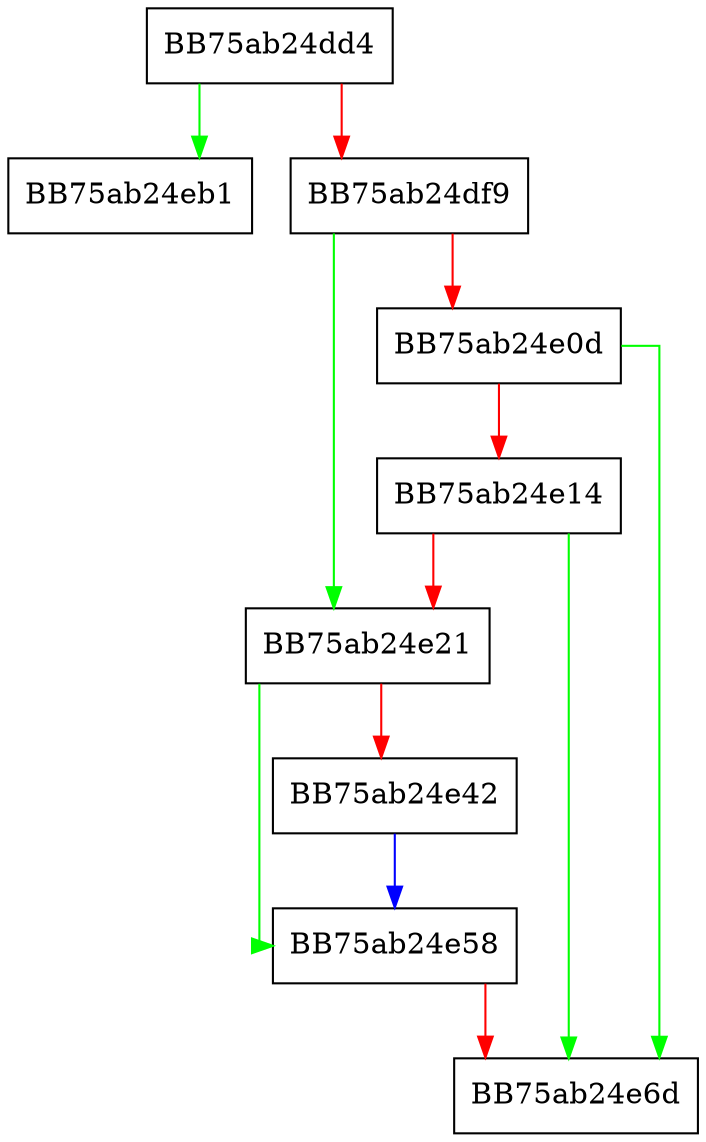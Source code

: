 digraph release {
  node [shape="box"];
  graph [splines=ortho];
  BB75ab24dd4 -> BB75ab24eb1 [color="green"];
  BB75ab24dd4 -> BB75ab24df9 [color="red"];
  BB75ab24df9 -> BB75ab24e21 [color="green"];
  BB75ab24df9 -> BB75ab24e0d [color="red"];
  BB75ab24e0d -> BB75ab24e6d [color="green"];
  BB75ab24e0d -> BB75ab24e14 [color="red"];
  BB75ab24e14 -> BB75ab24e6d [color="green"];
  BB75ab24e14 -> BB75ab24e21 [color="red"];
  BB75ab24e21 -> BB75ab24e58 [color="green"];
  BB75ab24e21 -> BB75ab24e42 [color="red"];
  BB75ab24e42 -> BB75ab24e58 [color="blue"];
  BB75ab24e58 -> BB75ab24e6d [color="red"];
}